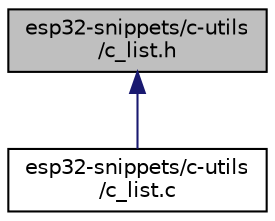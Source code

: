 digraph "esp32-snippets/c-utils/c_list.h"
{
  edge [fontname="Helvetica",fontsize="10",labelfontname="Helvetica",labelfontsize="10"];
  node [fontname="Helvetica",fontsize="10",shape=record];
  Node1 [label="esp32-snippets/c-utils\l/c_list.h",height=0.2,width=0.4,color="black", fillcolor="grey75", style="filled", fontcolor="black"];
  Node1 -> Node2 [dir="back",color="midnightblue",fontsize="10",style="solid",fontname="Helvetica"];
  Node2 [label="esp32-snippets/c-utils\l/c_list.c",height=0.2,width=0.4,color="black", fillcolor="white", style="filled",URL="$c__list_8c.html"];
}
